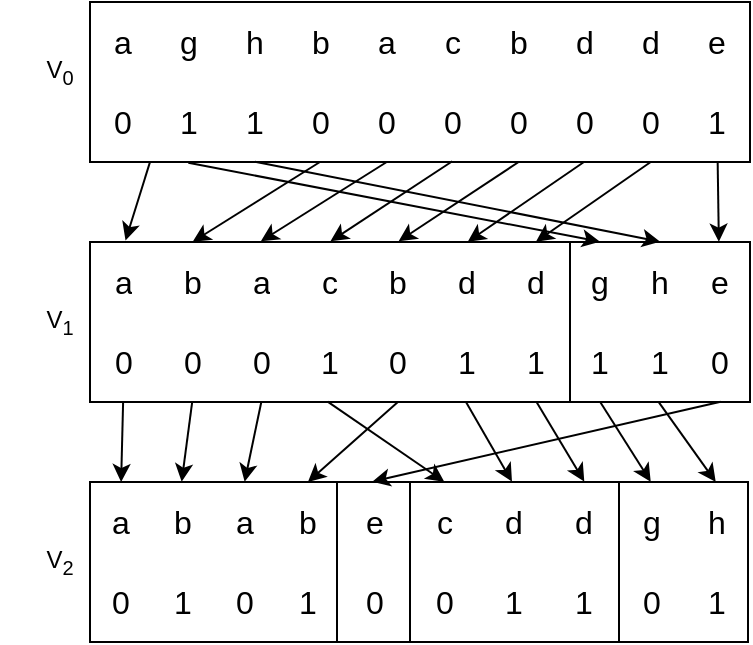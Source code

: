 <mxfile version="21.2.8" type="device">
  <diagram name="ページ1" id="nrv1bqdc4NLZLvuxsK9e">
    <mxGraphModel dx="819" dy="507" grid="1" gridSize="10" guides="1" tooltips="1" connect="1" arrows="1" fold="1" page="1" pageScale="1" pageWidth="850" pageHeight="1100" math="0" shadow="0">
      <root>
        <mxCell id="0" />
        <mxCell id="1" parent="0" />
        <mxCell id="pYLH6eYJPOA4iGg7mCTM-147" value="" style="shape=table;html=1;whiteSpace=wrap;startSize=0;container=1;collapsible=0;childLayout=tableLayout;columnLines=0;rowLines=0;fontSize=16;strokeColor=default;" parent="1" vertex="1">
          <mxGeometry x="120" y="40" width="330" height="80" as="geometry" />
        </mxCell>
        <mxCell id="pYLH6eYJPOA4iGg7mCTM-148" value="" style="shape=tableRow;horizontal=0;startSize=0;swimlaneHead=0;swimlaneBody=0;top=0;left=0;bottom=0;right=0;collapsible=0;dropTarget=0;fillColor=none;points=[[0,0.5],[1,0.5]];portConstraint=eastwest;fontSize=16;strokeColor=inherit;" parent="pYLH6eYJPOA4iGg7mCTM-147" vertex="1">
          <mxGeometry width="330" height="40" as="geometry" />
        </mxCell>
        <mxCell id="pYLH6eYJPOA4iGg7mCTM-149" value="a" style="shape=partialRectangle;html=1;whiteSpace=wrap;connectable=0;fillColor=none;top=0;left=0;bottom=0;right=0;overflow=hidden;fontSize=16;strokeColor=inherit;" parent="pYLH6eYJPOA4iGg7mCTM-148" vertex="1">
          <mxGeometry width="33" height="40" as="geometry">
            <mxRectangle width="33" height="40" as="alternateBounds" />
          </mxGeometry>
        </mxCell>
        <mxCell id="pYLH6eYJPOA4iGg7mCTM-150" value="g" style="shape=partialRectangle;html=1;whiteSpace=wrap;connectable=0;fillColor=none;top=0;left=0;bottom=0;right=0;overflow=hidden;fontSize=16;strokeColor=inherit;" parent="pYLH6eYJPOA4iGg7mCTM-148" vertex="1">
          <mxGeometry x="33" width="33" height="40" as="geometry">
            <mxRectangle width="33" height="40" as="alternateBounds" />
          </mxGeometry>
        </mxCell>
        <mxCell id="pYLH6eYJPOA4iGg7mCTM-151" value="h" style="shape=partialRectangle;html=1;whiteSpace=wrap;connectable=0;fillColor=none;top=0;left=0;bottom=0;right=0;overflow=hidden;fontSize=16;strokeColor=inherit;" parent="pYLH6eYJPOA4iGg7mCTM-148" vertex="1">
          <mxGeometry x="66" width="33" height="40" as="geometry">
            <mxRectangle width="33" height="40" as="alternateBounds" />
          </mxGeometry>
        </mxCell>
        <mxCell id="pYLH6eYJPOA4iGg7mCTM-160" value="b" style="shape=partialRectangle;html=1;whiteSpace=wrap;connectable=0;fillColor=none;top=0;left=0;bottom=0;right=0;overflow=hidden;fontSize=16;strokeColor=inherit;" parent="pYLH6eYJPOA4iGg7mCTM-148" vertex="1">
          <mxGeometry x="99" width="33" height="40" as="geometry">
            <mxRectangle width="33" height="40" as="alternateBounds" />
          </mxGeometry>
        </mxCell>
        <mxCell id="pYLH6eYJPOA4iGg7mCTM-162" value="a" style="shape=partialRectangle;html=1;whiteSpace=wrap;connectable=0;fillColor=none;top=0;left=0;bottom=0;right=0;overflow=hidden;fontSize=16;strokeColor=inherit;" parent="pYLH6eYJPOA4iGg7mCTM-148" vertex="1">
          <mxGeometry x="132" width="33" height="40" as="geometry">
            <mxRectangle width="33" height="40" as="alternateBounds" />
          </mxGeometry>
        </mxCell>
        <mxCell id="pYLH6eYJPOA4iGg7mCTM-164" value="c" style="shape=partialRectangle;html=1;whiteSpace=wrap;connectable=0;fillColor=none;top=0;left=0;bottom=0;right=0;overflow=hidden;fontSize=16;strokeColor=inherit;" parent="pYLH6eYJPOA4iGg7mCTM-148" vertex="1">
          <mxGeometry x="165" width="33" height="40" as="geometry">
            <mxRectangle width="33" height="40" as="alternateBounds" />
          </mxGeometry>
        </mxCell>
        <mxCell id="pYLH6eYJPOA4iGg7mCTM-166" value="b" style="shape=partialRectangle;html=1;whiteSpace=wrap;connectable=0;fillColor=none;top=0;left=0;bottom=0;right=0;overflow=hidden;fontSize=16;strokeColor=inherit;" parent="pYLH6eYJPOA4iGg7mCTM-148" vertex="1">
          <mxGeometry x="198" width="33" height="40" as="geometry">
            <mxRectangle width="33" height="40" as="alternateBounds" />
          </mxGeometry>
        </mxCell>
        <mxCell id="pYLH6eYJPOA4iGg7mCTM-168" value="d" style="shape=partialRectangle;html=1;whiteSpace=wrap;connectable=0;fillColor=none;top=0;left=0;bottom=0;right=0;overflow=hidden;fontSize=16;strokeColor=inherit;" parent="pYLH6eYJPOA4iGg7mCTM-148" vertex="1">
          <mxGeometry x="231" width="33" height="40" as="geometry">
            <mxRectangle width="33" height="40" as="alternateBounds" />
          </mxGeometry>
        </mxCell>
        <mxCell id="pYLH6eYJPOA4iGg7mCTM-170" value="d" style="shape=partialRectangle;html=1;whiteSpace=wrap;connectable=0;fillColor=none;top=0;left=0;bottom=0;right=0;overflow=hidden;fontSize=16;strokeColor=inherit;" parent="pYLH6eYJPOA4iGg7mCTM-148" vertex="1">
          <mxGeometry x="264" width="33" height="40" as="geometry">
            <mxRectangle width="33" height="40" as="alternateBounds" />
          </mxGeometry>
        </mxCell>
        <mxCell id="pYLH6eYJPOA4iGg7mCTM-172" value="e" style="shape=partialRectangle;html=1;whiteSpace=wrap;connectable=0;fillColor=none;top=0;left=0;bottom=0;right=0;overflow=hidden;fontSize=16;strokeColor=inherit;" parent="pYLH6eYJPOA4iGg7mCTM-148" vertex="1">
          <mxGeometry x="297" width="33" height="40" as="geometry">
            <mxRectangle width="33" height="40" as="alternateBounds" />
          </mxGeometry>
        </mxCell>
        <mxCell id="pYLH6eYJPOA4iGg7mCTM-152" value="" style="shape=tableRow;horizontal=0;startSize=0;swimlaneHead=0;swimlaneBody=0;top=0;left=0;bottom=0;right=0;collapsible=0;dropTarget=0;fillColor=none;points=[[0,0.5],[1,0.5]];portConstraint=eastwest;fontSize=16;strokeColor=inherit;" parent="pYLH6eYJPOA4iGg7mCTM-147" vertex="1">
          <mxGeometry y="40" width="330" height="40" as="geometry" />
        </mxCell>
        <mxCell id="pYLH6eYJPOA4iGg7mCTM-153" value="0" style="shape=partialRectangle;html=1;whiteSpace=wrap;connectable=0;fillColor=none;top=0;left=0;bottom=0;right=0;overflow=hidden;fontSize=16;strokeColor=inherit;" parent="pYLH6eYJPOA4iGg7mCTM-152" vertex="1">
          <mxGeometry width="33" height="40" as="geometry">
            <mxRectangle width="33" height="40" as="alternateBounds" />
          </mxGeometry>
        </mxCell>
        <mxCell id="pYLH6eYJPOA4iGg7mCTM-154" value="1" style="shape=partialRectangle;html=1;whiteSpace=wrap;connectable=0;fillColor=none;top=0;left=0;bottom=0;right=0;overflow=hidden;fontSize=16;strokeColor=inherit;" parent="pYLH6eYJPOA4iGg7mCTM-152" vertex="1">
          <mxGeometry x="33" width="33" height="40" as="geometry">
            <mxRectangle width="33" height="40" as="alternateBounds" />
          </mxGeometry>
        </mxCell>
        <mxCell id="pYLH6eYJPOA4iGg7mCTM-155" value="1" style="shape=partialRectangle;html=1;whiteSpace=wrap;connectable=0;fillColor=none;top=0;left=0;bottom=0;right=0;overflow=hidden;fontSize=16;strokeColor=inherit;" parent="pYLH6eYJPOA4iGg7mCTM-152" vertex="1">
          <mxGeometry x="66" width="33" height="40" as="geometry">
            <mxRectangle width="33" height="40" as="alternateBounds" />
          </mxGeometry>
        </mxCell>
        <mxCell id="pYLH6eYJPOA4iGg7mCTM-161" value="0" style="shape=partialRectangle;html=1;whiteSpace=wrap;connectable=0;fillColor=none;top=0;left=0;bottom=0;right=0;overflow=hidden;fontSize=16;strokeColor=inherit;" parent="pYLH6eYJPOA4iGg7mCTM-152" vertex="1">
          <mxGeometry x="99" width="33" height="40" as="geometry">
            <mxRectangle width="33" height="40" as="alternateBounds" />
          </mxGeometry>
        </mxCell>
        <mxCell id="pYLH6eYJPOA4iGg7mCTM-163" value="0" style="shape=partialRectangle;html=1;whiteSpace=wrap;connectable=0;fillColor=none;top=0;left=0;bottom=0;right=0;overflow=hidden;fontSize=16;strokeColor=inherit;" parent="pYLH6eYJPOA4iGg7mCTM-152" vertex="1">
          <mxGeometry x="132" width="33" height="40" as="geometry">
            <mxRectangle width="33" height="40" as="alternateBounds" />
          </mxGeometry>
        </mxCell>
        <mxCell id="pYLH6eYJPOA4iGg7mCTM-165" value="0" style="shape=partialRectangle;html=1;whiteSpace=wrap;connectable=0;fillColor=none;top=0;left=0;bottom=0;right=0;overflow=hidden;fontSize=16;strokeColor=inherit;" parent="pYLH6eYJPOA4iGg7mCTM-152" vertex="1">
          <mxGeometry x="165" width="33" height="40" as="geometry">
            <mxRectangle width="33" height="40" as="alternateBounds" />
          </mxGeometry>
        </mxCell>
        <mxCell id="pYLH6eYJPOA4iGg7mCTM-167" value="0" style="shape=partialRectangle;html=1;whiteSpace=wrap;connectable=0;fillColor=none;top=0;left=0;bottom=0;right=0;overflow=hidden;fontSize=16;strokeColor=inherit;" parent="pYLH6eYJPOA4iGg7mCTM-152" vertex="1">
          <mxGeometry x="198" width="33" height="40" as="geometry">
            <mxRectangle width="33" height="40" as="alternateBounds" />
          </mxGeometry>
        </mxCell>
        <mxCell id="pYLH6eYJPOA4iGg7mCTM-169" value="0" style="shape=partialRectangle;html=1;whiteSpace=wrap;connectable=0;fillColor=none;top=0;left=0;bottom=0;right=0;overflow=hidden;fontSize=16;strokeColor=inherit;" parent="pYLH6eYJPOA4iGg7mCTM-152" vertex="1">
          <mxGeometry x="231" width="33" height="40" as="geometry">
            <mxRectangle width="33" height="40" as="alternateBounds" />
          </mxGeometry>
        </mxCell>
        <mxCell id="pYLH6eYJPOA4iGg7mCTM-171" value="0" style="shape=partialRectangle;html=1;whiteSpace=wrap;connectable=0;fillColor=none;top=0;left=0;bottom=0;right=0;overflow=hidden;fontSize=16;strokeColor=inherit;" parent="pYLH6eYJPOA4iGg7mCTM-152" vertex="1">
          <mxGeometry x="264" width="33" height="40" as="geometry">
            <mxRectangle width="33" height="40" as="alternateBounds" />
          </mxGeometry>
        </mxCell>
        <mxCell id="pYLH6eYJPOA4iGg7mCTM-173" value="1" style="shape=partialRectangle;html=1;whiteSpace=wrap;connectable=0;fillColor=none;top=0;left=0;bottom=0;right=0;overflow=hidden;fontSize=16;strokeColor=inherit;" parent="pYLH6eYJPOA4iGg7mCTM-152" vertex="1">
          <mxGeometry x="297" width="33" height="40" as="geometry">
            <mxRectangle width="33" height="40" as="alternateBounds" />
          </mxGeometry>
        </mxCell>
        <mxCell id="pYLH6eYJPOA4iGg7mCTM-174" value="" style="shape=table;html=1;whiteSpace=wrap;startSize=0;container=1;collapsible=0;childLayout=tableLayout;columnLines=0;rowLines=0;fontSize=16;strokeColor=default;" parent="1" vertex="1">
          <mxGeometry x="120" y="160" width="240" height="80" as="geometry" />
        </mxCell>
        <mxCell id="pYLH6eYJPOA4iGg7mCTM-175" value="" style="shape=tableRow;horizontal=0;startSize=0;swimlaneHead=0;swimlaneBody=0;top=0;left=0;bottom=0;right=0;collapsible=0;dropTarget=0;fillColor=none;points=[[0,0.5],[1,0.5]];portConstraint=eastwest;fontSize=16;strokeColor=inherit;" parent="pYLH6eYJPOA4iGg7mCTM-174" vertex="1">
          <mxGeometry width="240" height="40" as="geometry" />
        </mxCell>
        <mxCell id="pYLH6eYJPOA4iGg7mCTM-176" value="a" style="shape=partialRectangle;html=1;whiteSpace=wrap;connectable=0;fillColor=none;top=0;left=0;bottom=0;right=0;overflow=hidden;fontSize=16;strokeColor=inherit;" parent="pYLH6eYJPOA4iGg7mCTM-175" vertex="1">
          <mxGeometry width="34" height="40" as="geometry">
            <mxRectangle width="34" height="40" as="alternateBounds" />
          </mxGeometry>
        </mxCell>
        <mxCell id="pYLH6eYJPOA4iGg7mCTM-177" value="b" style="shape=partialRectangle;html=1;whiteSpace=wrap;connectable=0;fillColor=none;top=0;left=0;bottom=0;right=0;overflow=hidden;fontSize=16;strokeColor=inherit;" parent="pYLH6eYJPOA4iGg7mCTM-175" vertex="1">
          <mxGeometry x="34" width="35" height="40" as="geometry">
            <mxRectangle width="35" height="40" as="alternateBounds" />
          </mxGeometry>
        </mxCell>
        <mxCell id="pYLH6eYJPOA4iGg7mCTM-178" value="a" style="shape=partialRectangle;html=1;whiteSpace=wrap;connectable=0;fillColor=none;top=0;left=0;bottom=0;right=0;overflow=hidden;fontSize=16;strokeColor=inherit;" parent="pYLH6eYJPOA4iGg7mCTM-175" vertex="1">
          <mxGeometry x="69" width="34" height="40" as="geometry">
            <mxRectangle width="34" height="40" as="alternateBounds" />
          </mxGeometry>
        </mxCell>
        <mxCell id="pYLH6eYJPOA4iGg7mCTM-187" value="c" style="shape=partialRectangle;html=1;whiteSpace=wrap;connectable=0;fillColor=none;top=0;left=0;bottom=0;right=0;overflow=hidden;fontSize=16;strokeColor=inherit;" parent="pYLH6eYJPOA4iGg7mCTM-175" vertex="1">
          <mxGeometry x="103" width="34" height="40" as="geometry">
            <mxRectangle width="34" height="40" as="alternateBounds" />
          </mxGeometry>
        </mxCell>
        <mxCell id="pYLH6eYJPOA4iGg7mCTM-189" value="b" style="shape=partialRectangle;html=1;whiteSpace=wrap;connectable=0;fillColor=none;top=0;left=0;bottom=0;right=0;overflow=hidden;fontSize=16;strokeColor=inherit;" parent="pYLH6eYJPOA4iGg7mCTM-175" vertex="1">
          <mxGeometry x="137" width="34" height="40" as="geometry">
            <mxRectangle width="34" height="40" as="alternateBounds" />
          </mxGeometry>
        </mxCell>
        <mxCell id="pYLH6eYJPOA4iGg7mCTM-191" value="d" style="shape=partialRectangle;html=1;whiteSpace=wrap;connectable=0;fillColor=none;top=0;left=0;bottom=0;right=0;overflow=hidden;fontSize=16;strokeColor=inherit;" parent="pYLH6eYJPOA4iGg7mCTM-175" vertex="1">
          <mxGeometry x="171" width="35" height="40" as="geometry">
            <mxRectangle width="35" height="40" as="alternateBounds" />
          </mxGeometry>
        </mxCell>
        <mxCell id="pYLH6eYJPOA4iGg7mCTM-193" value="d" style="shape=partialRectangle;html=1;whiteSpace=wrap;connectable=0;fillColor=none;top=0;left=0;bottom=0;right=0;overflow=hidden;fontSize=16;strokeColor=inherit;" parent="pYLH6eYJPOA4iGg7mCTM-175" vertex="1">
          <mxGeometry x="206" width="34" height="40" as="geometry">
            <mxRectangle width="34" height="40" as="alternateBounds" />
          </mxGeometry>
        </mxCell>
        <mxCell id="pYLH6eYJPOA4iGg7mCTM-179" value="" style="shape=tableRow;horizontal=0;startSize=0;swimlaneHead=0;swimlaneBody=0;top=0;left=0;bottom=0;right=0;collapsible=0;dropTarget=0;fillColor=none;points=[[0,0.5],[1,0.5]];portConstraint=eastwest;fontSize=16;strokeColor=inherit;" parent="pYLH6eYJPOA4iGg7mCTM-174" vertex="1">
          <mxGeometry y="40" width="240" height="40" as="geometry" />
        </mxCell>
        <mxCell id="pYLH6eYJPOA4iGg7mCTM-180" value="0" style="shape=partialRectangle;html=1;whiteSpace=wrap;connectable=0;fillColor=none;top=0;left=0;bottom=0;right=0;overflow=hidden;fontSize=16;strokeColor=inherit;" parent="pYLH6eYJPOA4iGg7mCTM-179" vertex="1">
          <mxGeometry width="34" height="40" as="geometry">
            <mxRectangle width="34" height="40" as="alternateBounds" />
          </mxGeometry>
        </mxCell>
        <mxCell id="pYLH6eYJPOA4iGg7mCTM-181" value="0" style="shape=partialRectangle;html=1;whiteSpace=wrap;connectable=0;fillColor=none;top=0;left=0;bottom=0;right=0;overflow=hidden;fontSize=16;strokeColor=inherit;" parent="pYLH6eYJPOA4iGg7mCTM-179" vertex="1">
          <mxGeometry x="34" width="35" height="40" as="geometry">
            <mxRectangle width="35" height="40" as="alternateBounds" />
          </mxGeometry>
        </mxCell>
        <mxCell id="pYLH6eYJPOA4iGg7mCTM-182" value="0" style="shape=partialRectangle;html=1;whiteSpace=wrap;connectable=0;fillColor=none;top=0;left=0;bottom=0;right=0;overflow=hidden;fontSize=16;strokeColor=inherit;" parent="pYLH6eYJPOA4iGg7mCTM-179" vertex="1">
          <mxGeometry x="69" width="34" height="40" as="geometry">
            <mxRectangle width="34" height="40" as="alternateBounds" />
          </mxGeometry>
        </mxCell>
        <mxCell id="pYLH6eYJPOA4iGg7mCTM-188" value="1" style="shape=partialRectangle;html=1;whiteSpace=wrap;connectable=0;fillColor=none;top=0;left=0;bottom=0;right=0;overflow=hidden;fontSize=16;strokeColor=inherit;" parent="pYLH6eYJPOA4iGg7mCTM-179" vertex="1">
          <mxGeometry x="103" width="34" height="40" as="geometry">
            <mxRectangle width="34" height="40" as="alternateBounds" />
          </mxGeometry>
        </mxCell>
        <mxCell id="pYLH6eYJPOA4iGg7mCTM-190" value="0" style="shape=partialRectangle;html=1;whiteSpace=wrap;connectable=0;fillColor=none;top=0;left=0;bottom=0;right=0;overflow=hidden;fontSize=16;strokeColor=inherit;" parent="pYLH6eYJPOA4iGg7mCTM-179" vertex="1">
          <mxGeometry x="137" width="34" height="40" as="geometry">
            <mxRectangle width="34" height="40" as="alternateBounds" />
          </mxGeometry>
        </mxCell>
        <mxCell id="pYLH6eYJPOA4iGg7mCTM-192" value="1" style="shape=partialRectangle;html=1;whiteSpace=wrap;connectable=0;fillColor=none;top=0;left=0;bottom=0;right=0;overflow=hidden;fontSize=16;strokeColor=inherit;" parent="pYLH6eYJPOA4iGg7mCTM-179" vertex="1">
          <mxGeometry x="171" width="35" height="40" as="geometry">
            <mxRectangle width="35" height="40" as="alternateBounds" />
          </mxGeometry>
        </mxCell>
        <mxCell id="pYLH6eYJPOA4iGg7mCTM-194" value="1" style="shape=partialRectangle;html=1;whiteSpace=wrap;connectable=0;fillColor=none;top=0;left=0;bottom=0;right=0;overflow=hidden;fontSize=16;strokeColor=inherit;" parent="pYLH6eYJPOA4iGg7mCTM-179" vertex="1">
          <mxGeometry x="206" width="34" height="40" as="geometry">
            <mxRectangle width="34" height="40" as="alternateBounds" />
          </mxGeometry>
        </mxCell>
        <mxCell id="pYLH6eYJPOA4iGg7mCTM-195" value="" style="shape=table;html=1;whiteSpace=wrap;startSize=0;container=1;collapsible=0;childLayout=tableLayout;columnLines=0;rowLines=0;fontSize=16;strokeColor=default;" parent="1" vertex="1">
          <mxGeometry x="360" y="160" width="90" height="80" as="geometry" />
        </mxCell>
        <mxCell id="pYLH6eYJPOA4iGg7mCTM-196" value="" style="shape=tableRow;horizontal=0;startSize=0;swimlaneHead=0;swimlaneBody=0;top=0;left=0;bottom=0;right=0;collapsible=0;dropTarget=0;fillColor=none;points=[[0,0.5],[1,0.5]];portConstraint=eastwest;fontSize=16;strokeColor=inherit;" parent="pYLH6eYJPOA4iGg7mCTM-195" vertex="1">
          <mxGeometry width="90" height="40" as="geometry" />
        </mxCell>
        <mxCell id="pYLH6eYJPOA4iGg7mCTM-197" value="g" style="shape=partialRectangle;html=1;whiteSpace=wrap;connectable=0;fillColor=none;top=0;left=0;bottom=0;right=0;overflow=hidden;fontSize=16;strokeColor=inherit;" parent="pYLH6eYJPOA4iGg7mCTM-196" vertex="1">
          <mxGeometry width="30" height="40" as="geometry">
            <mxRectangle width="30" height="40" as="alternateBounds" />
          </mxGeometry>
        </mxCell>
        <mxCell id="pYLH6eYJPOA4iGg7mCTM-198" value="h" style="shape=partialRectangle;html=1;whiteSpace=wrap;connectable=0;fillColor=none;top=0;left=0;bottom=0;right=0;overflow=hidden;fontSize=16;strokeColor=inherit;" parent="pYLH6eYJPOA4iGg7mCTM-196" vertex="1">
          <mxGeometry x="30" width="30" height="40" as="geometry">
            <mxRectangle width="30" height="40" as="alternateBounds" />
          </mxGeometry>
        </mxCell>
        <mxCell id="pYLH6eYJPOA4iGg7mCTM-199" value="e" style="shape=partialRectangle;html=1;whiteSpace=wrap;connectable=0;fillColor=none;top=0;left=0;bottom=0;right=0;overflow=hidden;fontSize=16;strokeColor=inherit;" parent="pYLH6eYJPOA4iGg7mCTM-196" vertex="1">
          <mxGeometry x="60" width="30" height="40" as="geometry">
            <mxRectangle width="30" height="40" as="alternateBounds" />
          </mxGeometry>
        </mxCell>
        <mxCell id="pYLH6eYJPOA4iGg7mCTM-200" value="" style="shape=tableRow;horizontal=0;startSize=0;swimlaneHead=0;swimlaneBody=0;top=0;left=0;bottom=0;right=0;collapsible=0;dropTarget=0;fillColor=none;points=[[0,0.5],[1,0.5]];portConstraint=eastwest;fontSize=16;strokeColor=inherit;" parent="pYLH6eYJPOA4iGg7mCTM-195" vertex="1">
          <mxGeometry y="40" width="90" height="40" as="geometry" />
        </mxCell>
        <mxCell id="pYLH6eYJPOA4iGg7mCTM-201" value="1" style="shape=partialRectangle;html=1;whiteSpace=wrap;connectable=0;fillColor=none;top=0;left=0;bottom=0;right=0;overflow=hidden;fontSize=16;strokeColor=inherit;" parent="pYLH6eYJPOA4iGg7mCTM-200" vertex="1">
          <mxGeometry width="30" height="40" as="geometry">
            <mxRectangle width="30" height="40" as="alternateBounds" />
          </mxGeometry>
        </mxCell>
        <mxCell id="pYLH6eYJPOA4iGg7mCTM-202" value="1" style="shape=partialRectangle;html=1;whiteSpace=wrap;connectable=0;fillColor=none;top=0;left=0;bottom=0;right=0;overflow=hidden;fontSize=16;strokeColor=inherit;" parent="pYLH6eYJPOA4iGg7mCTM-200" vertex="1">
          <mxGeometry x="30" width="30" height="40" as="geometry">
            <mxRectangle width="30" height="40" as="alternateBounds" />
          </mxGeometry>
        </mxCell>
        <mxCell id="pYLH6eYJPOA4iGg7mCTM-203" value="0" style="shape=partialRectangle;html=1;whiteSpace=wrap;connectable=0;fillColor=none;top=0;left=0;bottom=0;right=0;overflow=hidden;fontSize=16;strokeColor=inherit;" parent="pYLH6eYJPOA4iGg7mCTM-200" vertex="1">
          <mxGeometry x="60" width="30" height="40" as="geometry">
            <mxRectangle width="30" height="40" as="alternateBounds" />
          </mxGeometry>
        </mxCell>
        <mxCell id="pYLH6eYJPOA4iGg7mCTM-208" value="" style="shape=table;html=1;whiteSpace=wrap;startSize=0;container=1;collapsible=0;childLayout=tableLayout;columnLines=0;rowLines=0;fontSize=16;strokeColor=default;" parent="1" vertex="1">
          <mxGeometry x="120" y="280" width="124.5" height="80" as="geometry" />
        </mxCell>
        <mxCell id="pYLH6eYJPOA4iGg7mCTM-209" value="" style="shape=tableRow;horizontal=0;startSize=0;swimlaneHead=0;swimlaneBody=0;top=0;left=0;bottom=0;right=0;collapsible=0;dropTarget=0;fillColor=none;points=[[0,0.5],[1,0.5]];portConstraint=eastwest;fontSize=16;strokeColor=inherit;" parent="pYLH6eYJPOA4iGg7mCTM-208" vertex="1">
          <mxGeometry width="124.5" height="40" as="geometry" />
        </mxCell>
        <mxCell id="pYLH6eYJPOA4iGg7mCTM-210" value="a" style="shape=partialRectangle;html=1;whiteSpace=wrap;connectable=0;fillColor=none;top=0;left=0;bottom=0;right=0;overflow=hidden;fontSize=16;strokeColor=inherit;" parent="pYLH6eYJPOA4iGg7mCTM-209" vertex="1">
          <mxGeometry width="31" height="40" as="geometry">
            <mxRectangle width="31" height="40" as="alternateBounds" />
          </mxGeometry>
        </mxCell>
        <mxCell id="pYLH6eYJPOA4iGg7mCTM-211" value="b" style="shape=partialRectangle;html=1;whiteSpace=wrap;connectable=0;fillColor=none;top=0;left=0;bottom=0;right=0;overflow=hidden;fontSize=16;strokeColor=inherit;" parent="pYLH6eYJPOA4iGg7mCTM-209" vertex="1">
          <mxGeometry x="31" width="31" height="40" as="geometry">
            <mxRectangle width="31" height="40" as="alternateBounds" />
          </mxGeometry>
        </mxCell>
        <mxCell id="pYLH6eYJPOA4iGg7mCTM-212" value="a" style="shape=partialRectangle;html=1;whiteSpace=wrap;connectable=0;fillColor=none;top=0;left=0;bottom=0;right=0;overflow=hidden;fontSize=16;strokeColor=inherit;" parent="pYLH6eYJPOA4iGg7mCTM-209" vertex="1">
          <mxGeometry x="62" width="31" height="40" as="geometry">
            <mxRectangle width="31" height="40" as="alternateBounds" />
          </mxGeometry>
        </mxCell>
        <mxCell id="pYLH6eYJPOA4iGg7mCTM-221" value="b" style="shape=partialRectangle;html=1;whiteSpace=wrap;connectable=0;fillColor=none;top=0;left=0;bottom=0;right=0;overflow=hidden;fontSize=16;strokeColor=inherit;" parent="pYLH6eYJPOA4iGg7mCTM-209" vertex="1">
          <mxGeometry x="93" width="32" height="40" as="geometry">
            <mxRectangle width="32" height="40" as="alternateBounds" />
          </mxGeometry>
        </mxCell>
        <mxCell id="pYLH6eYJPOA4iGg7mCTM-213" value="" style="shape=tableRow;horizontal=0;startSize=0;swimlaneHead=0;swimlaneBody=0;top=0;left=0;bottom=0;right=0;collapsible=0;dropTarget=0;fillColor=none;points=[[0,0.5],[1,0.5]];portConstraint=eastwest;fontSize=16;strokeColor=inherit;" parent="pYLH6eYJPOA4iGg7mCTM-208" vertex="1">
          <mxGeometry y="40" width="124.5" height="40" as="geometry" />
        </mxCell>
        <mxCell id="pYLH6eYJPOA4iGg7mCTM-214" value="0" style="shape=partialRectangle;html=1;whiteSpace=wrap;connectable=0;fillColor=none;top=0;left=0;bottom=0;right=0;overflow=hidden;fontSize=16;strokeColor=inherit;" parent="pYLH6eYJPOA4iGg7mCTM-213" vertex="1">
          <mxGeometry width="31" height="40" as="geometry">
            <mxRectangle width="31" height="40" as="alternateBounds" />
          </mxGeometry>
        </mxCell>
        <mxCell id="pYLH6eYJPOA4iGg7mCTM-215" value="1" style="shape=partialRectangle;html=1;whiteSpace=wrap;connectable=0;fillColor=none;top=0;left=0;bottom=0;right=0;overflow=hidden;fontSize=16;strokeColor=inherit;" parent="pYLH6eYJPOA4iGg7mCTM-213" vertex="1">
          <mxGeometry x="31" width="31" height="40" as="geometry">
            <mxRectangle width="31" height="40" as="alternateBounds" />
          </mxGeometry>
        </mxCell>
        <mxCell id="pYLH6eYJPOA4iGg7mCTM-216" value="0" style="shape=partialRectangle;html=1;whiteSpace=wrap;connectable=0;fillColor=none;top=0;left=0;bottom=0;right=0;overflow=hidden;fontSize=16;strokeColor=inherit;" parent="pYLH6eYJPOA4iGg7mCTM-213" vertex="1">
          <mxGeometry x="62" width="31" height="40" as="geometry">
            <mxRectangle width="31" height="40" as="alternateBounds" />
          </mxGeometry>
        </mxCell>
        <mxCell id="pYLH6eYJPOA4iGg7mCTM-222" value="1" style="shape=partialRectangle;html=1;whiteSpace=wrap;connectable=0;fillColor=none;top=0;left=0;bottom=0;right=0;overflow=hidden;fontSize=16;strokeColor=inherit;" parent="pYLH6eYJPOA4iGg7mCTM-213" vertex="1">
          <mxGeometry x="93" width="32" height="40" as="geometry">
            <mxRectangle width="32" height="40" as="alternateBounds" />
          </mxGeometry>
        </mxCell>
        <mxCell id="pYLH6eYJPOA4iGg7mCTM-223" value="" style="shape=table;html=1;whiteSpace=wrap;startSize=0;container=1;collapsible=0;childLayout=tableLayout;columnLines=0;rowLines=0;fontSize=16;strokeColor=default;" parent="1" vertex="1">
          <mxGeometry x="280" y="280" width="104.5" height="80" as="geometry" />
        </mxCell>
        <mxCell id="pYLH6eYJPOA4iGg7mCTM-224" value="" style="shape=tableRow;horizontal=0;startSize=0;swimlaneHead=0;swimlaneBody=0;top=0;left=0;bottom=0;right=0;collapsible=0;dropTarget=0;fillColor=none;points=[[0,0.5],[1,0.5]];portConstraint=eastwest;fontSize=16;strokeColor=inherit;" parent="pYLH6eYJPOA4iGg7mCTM-223" vertex="1">
          <mxGeometry width="104.5" height="40" as="geometry" />
        </mxCell>
        <mxCell id="pYLH6eYJPOA4iGg7mCTM-225" value="c" style="shape=partialRectangle;html=1;whiteSpace=wrap;connectable=0;fillColor=none;top=0;left=0;bottom=0;right=0;overflow=hidden;fontSize=16;strokeColor=inherit;" parent="pYLH6eYJPOA4iGg7mCTM-224" vertex="1">
          <mxGeometry width="35" height="40" as="geometry">
            <mxRectangle width="35" height="40" as="alternateBounds" />
          </mxGeometry>
        </mxCell>
        <mxCell id="pYLH6eYJPOA4iGg7mCTM-226" value="d" style="shape=partialRectangle;html=1;whiteSpace=wrap;connectable=0;fillColor=none;top=0;left=0;bottom=0;right=0;overflow=hidden;fontSize=16;strokeColor=inherit;" parent="pYLH6eYJPOA4iGg7mCTM-224" vertex="1">
          <mxGeometry x="35" width="34" height="40" as="geometry">
            <mxRectangle width="34" height="40" as="alternateBounds" />
          </mxGeometry>
        </mxCell>
        <mxCell id="pYLH6eYJPOA4iGg7mCTM-227" value="d" style="shape=partialRectangle;html=1;whiteSpace=wrap;connectable=0;fillColor=none;top=0;left=0;bottom=0;right=0;overflow=hidden;fontSize=16;strokeColor=inherit;" parent="pYLH6eYJPOA4iGg7mCTM-224" vertex="1">
          <mxGeometry x="69" width="36" height="40" as="geometry">
            <mxRectangle width="36" height="40" as="alternateBounds" />
          </mxGeometry>
        </mxCell>
        <mxCell id="pYLH6eYJPOA4iGg7mCTM-228" value="" style="shape=tableRow;horizontal=0;startSize=0;swimlaneHead=0;swimlaneBody=0;top=0;left=0;bottom=0;right=0;collapsible=0;dropTarget=0;fillColor=none;points=[[0,0.5],[1,0.5]];portConstraint=eastwest;fontSize=16;strokeColor=inherit;" parent="pYLH6eYJPOA4iGg7mCTM-223" vertex="1">
          <mxGeometry y="40" width="104.5" height="40" as="geometry" />
        </mxCell>
        <mxCell id="pYLH6eYJPOA4iGg7mCTM-229" value="0" style="shape=partialRectangle;html=1;whiteSpace=wrap;connectable=0;fillColor=none;top=0;left=0;bottom=0;right=0;overflow=hidden;fontSize=16;strokeColor=inherit;" parent="pYLH6eYJPOA4iGg7mCTM-228" vertex="1">
          <mxGeometry width="35" height="40" as="geometry">
            <mxRectangle width="35" height="40" as="alternateBounds" />
          </mxGeometry>
        </mxCell>
        <mxCell id="pYLH6eYJPOA4iGg7mCTM-230" value="1" style="shape=partialRectangle;html=1;whiteSpace=wrap;connectable=0;fillColor=none;top=0;left=0;bottom=0;right=0;overflow=hidden;fontSize=16;strokeColor=inherit;" parent="pYLH6eYJPOA4iGg7mCTM-228" vertex="1">
          <mxGeometry x="35" width="34" height="40" as="geometry">
            <mxRectangle width="34" height="40" as="alternateBounds" />
          </mxGeometry>
        </mxCell>
        <mxCell id="pYLH6eYJPOA4iGg7mCTM-231" value="1" style="shape=partialRectangle;html=1;whiteSpace=wrap;connectable=0;fillColor=none;top=0;left=0;bottom=0;right=0;overflow=hidden;fontSize=16;strokeColor=inherit;" parent="pYLH6eYJPOA4iGg7mCTM-228" vertex="1">
          <mxGeometry x="69" width="36" height="40" as="geometry">
            <mxRectangle width="36" height="40" as="alternateBounds" />
          </mxGeometry>
        </mxCell>
        <mxCell id="pYLH6eYJPOA4iGg7mCTM-236" value="" style="shape=table;html=1;whiteSpace=wrap;startSize=0;container=1;collapsible=0;childLayout=tableLayout;columnLines=0;rowLines=0;fontSize=16;strokeColor=default;" parent="1" vertex="1">
          <mxGeometry x="384.5" y="280" width="64.5" height="80" as="geometry" />
        </mxCell>
        <mxCell id="pYLH6eYJPOA4iGg7mCTM-237" value="" style="shape=tableRow;horizontal=0;startSize=0;swimlaneHead=0;swimlaneBody=0;top=0;left=0;bottom=0;right=0;collapsible=0;dropTarget=0;fillColor=none;points=[[0,0.5],[1,0.5]];portConstraint=eastwest;fontSize=16;strokeColor=inherit;" parent="pYLH6eYJPOA4iGg7mCTM-236" vertex="1">
          <mxGeometry width="64.5" height="40" as="geometry" />
        </mxCell>
        <mxCell id="pYLH6eYJPOA4iGg7mCTM-238" value="g" style="shape=partialRectangle;html=1;whiteSpace=wrap;connectable=0;fillColor=none;top=0;left=0;bottom=0;right=0;overflow=hidden;fontSize=16;strokeColor=inherit;" parent="pYLH6eYJPOA4iGg7mCTM-237" vertex="1">
          <mxGeometry width="32" height="40" as="geometry">
            <mxRectangle width="32" height="40" as="alternateBounds" />
          </mxGeometry>
        </mxCell>
        <mxCell id="pYLH6eYJPOA4iGg7mCTM-239" value="h" style="shape=partialRectangle;html=1;whiteSpace=wrap;connectable=0;fillColor=none;top=0;left=0;bottom=0;right=0;overflow=hidden;fontSize=16;strokeColor=inherit;" parent="pYLH6eYJPOA4iGg7mCTM-237" vertex="1">
          <mxGeometry x="32" width="33" height="40" as="geometry">
            <mxRectangle width="33" height="40" as="alternateBounds" />
          </mxGeometry>
        </mxCell>
        <mxCell id="pYLH6eYJPOA4iGg7mCTM-241" value="" style="shape=tableRow;horizontal=0;startSize=0;swimlaneHead=0;swimlaneBody=0;top=0;left=0;bottom=0;right=0;collapsible=0;dropTarget=0;fillColor=none;points=[[0,0.5],[1,0.5]];portConstraint=eastwest;fontSize=16;strokeColor=inherit;" parent="pYLH6eYJPOA4iGg7mCTM-236" vertex="1">
          <mxGeometry y="40" width="64.5" height="40" as="geometry" />
        </mxCell>
        <mxCell id="pYLH6eYJPOA4iGg7mCTM-242" value="0" style="shape=partialRectangle;html=1;whiteSpace=wrap;connectable=0;fillColor=none;top=0;left=0;bottom=0;right=0;overflow=hidden;fontSize=16;strokeColor=inherit;" parent="pYLH6eYJPOA4iGg7mCTM-241" vertex="1">
          <mxGeometry width="32" height="40" as="geometry">
            <mxRectangle width="32" height="40" as="alternateBounds" />
          </mxGeometry>
        </mxCell>
        <mxCell id="pYLH6eYJPOA4iGg7mCTM-243" value="1" style="shape=partialRectangle;html=1;whiteSpace=wrap;connectable=0;fillColor=none;top=0;left=0;bottom=0;right=0;overflow=hidden;fontSize=16;strokeColor=inherit;" parent="pYLH6eYJPOA4iGg7mCTM-241" vertex="1">
          <mxGeometry x="32" width="33" height="40" as="geometry">
            <mxRectangle width="33" height="40" as="alternateBounds" />
          </mxGeometry>
        </mxCell>
        <mxCell id="pYLH6eYJPOA4iGg7mCTM-249" value="" style="shape=table;html=1;whiteSpace=wrap;startSize=0;container=1;collapsible=0;childLayout=tableLayout;columnLines=0;rowLines=0;fontSize=16;strokeColor=default;" parent="1" vertex="1">
          <mxGeometry x="243.5" y="280" width="36.5" height="80" as="geometry" />
        </mxCell>
        <mxCell id="pYLH6eYJPOA4iGg7mCTM-250" value="" style="shape=tableRow;horizontal=0;startSize=0;swimlaneHead=0;swimlaneBody=0;top=0;left=0;bottom=0;right=0;collapsible=0;dropTarget=0;fillColor=none;points=[[0,0.5],[1,0.5]];portConstraint=eastwest;fontSize=16;strokeColor=inherit;" parent="pYLH6eYJPOA4iGg7mCTM-249" vertex="1">
          <mxGeometry width="36.5" height="40" as="geometry" />
        </mxCell>
        <mxCell id="pYLH6eYJPOA4iGg7mCTM-251" value="e" style="shape=partialRectangle;html=1;whiteSpace=wrap;connectable=0;fillColor=none;top=0;left=0;bottom=0;right=0;overflow=hidden;fontSize=16;strokeColor=inherit;" parent="pYLH6eYJPOA4iGg7mCTM-250" vertex="1">
          <mxGeometry width="37" height="40" as="geometry">
            <mxRectangle width="37" height="40" as="alternateBounds" />
          </mxGeometry>
        </mxCell>
        <mxCell id="pYLH6eYJPOA4iGg7mCTM-254" value="" style="shape=tableRow;horizontal=0;startSize=0;swimlaneHead=0;swimlaneBody=0;top=0;left=0;bottom=0;right=0;collapsible=0;dropTarget=0;fillColor=none;points=[[0,0.5],[1,0.5]];portConstraint=eastwest;fontSize=16;strokeColor=inherit;" parent="pYLH6eYJPOA4iGg7mCTM-249" vertex="1">
          <mxGeometry y="40" width="36.5" height="40" as="geometry" />
        </mxCell>
        <mxCell id="pYLH6eYJPOA4iGg7mCTM-255" value="0" style="shape=partialRectangle;html=1;whiteSpace=wrap;connectable=0;fillColor=none;top=0;left=0;bottom=0;right=0;overflow=hidden;fontSize=16;strokeColor=inherit;" parent="pYLH6eYJPOA4iGg7mCTM-254" vertex="1">
          <mxGeometry width="37" height="40" as="geometry">
            <mxRectangle width="37" height="40" as="alternateBounds" />
          </mxGeometry>
        </mxCell>
        <mxCell id="pYLH6eYJPOA4iGg7mCTM-262" value="" style="endArrow=classic;html=1;rounded=0;entryX=0.074;entryY=-0.02;entryDx=0;entryDy=0;entryPerimeter=0;" parent="1" target="pYLH6eYJPOA4iGg7mCTM-175" edge="1">
          <mxGeometry width="50" height="50" relative="1" as="geometry">
            <mxPoint x="150" y="120" as="sourcePoint" />
            <mxPoint x="80" y="80" as="targetPoint" />
          </mxGeometry>
        </mxCell>
        <mxCell id="pYLH6eYJPOA4iGg7mCTM-263" value="" style="endArrow=classic;html=1;rounded=0;exitX=0.349;exitY=0.997;exitDx=0;exitDy=0;exitPerimeter=0;entryX=0.214;entryY=-0.003;entryDx=0;entryDy=0;entryPerimeter=0;" parent="1" source="pYLH6eYJPOA4iGg7mCTM-152" target="pYLH6eYJPOA4iGg7mCTM-175" edge="1">
          <mxGeometry width="50" height="50" relative="1" as="geometry">
            <mxPoint x="190" y="180" as="sourcePoint" />
            <mxPoint x="240" y="130" as="targetPoint" />
          </mxGeometry>
        </mxCell>
        <mxCell id="pYLH6eYJPOA4iGg7mCTM-264" value="" style="endArrow=classic;html=1;rounded=0;entryX=0.356;entryY=-0.009;entryDx=0;entryDy=0;entryPerimeter=0;exitX=0.449;exitY=1.003;exitDx=0;exitDy=0;exitPerimeter=0;" parent="1" source="pYLH6eYJPOA4iGg7mCTM-152" target="pYLH6eYJPOA4iGg7mCTM-175" edge="1">
          <mxGeometry width="50" height="50" relative="1" as="geometry">
            <mxPoint x="310" y="170" as="sourcePoint" />
            <mxPoint x="330" y="130" as="targetPoint" />
          </mxGeometry>
        </mxCell>
        <mxCell id="pYLH6eYJPOA4iGg7mCTM-265" value="" style="endArrow=classic;html=1;rounded=0;exitX=0.549;exitY=0.991;exitDx=0;exitDy=0;exitPerimeter=0;entryX=0.501;entryY=-0.009;entryDx=0;entryDy=0;entryPerimeter=0;" parent="1" source="pYLH6eYJPOA4iGg7mCTM-152" target="pYLH6eYJPOA4iGg7mCTM-175" edge="1">
          <mxGeometry width="50" height="50" relative="1" as="geometry">
            <mxPoint x="380" y="180" as="sourcePoint" />
            <mxPoint x="430" y="130" as="targetPoint" />
          </mxGeometry>
        </mxCell>
        <mxCell id="pYLH6eYJPOA4iGg7mCTM-266" value="" style="endArrow=classic;html=1;rounded=0;exitX=0.65;exitY=0.997;exitDx=0;exitDy=0;exitPerimeter=0;entryX=0.643;entryY=-0.009;entryDx=0;entryDy=0;entryPerimeter=0;" parent="1" source="pYLH6eYJPOA4iGg7mCTM-152" target="pYLH6eYJPOA4iGg7mCTM-175" edge="1">
          <mxGeometry width="50" height="50" relative="1" as="geometry">
            <mxPoint x="430" y="170" as="sourcePoint" />
            <mxPoint x="480" y="120" as="targetPoint" />
          </mxGeometry>
        </mxCell>
        <mxCell id="pYLH6eYJPOA4iGg7mCTM-267" value="" style="endArrow=classic;html=1;rounded=0;exitX=0.749;exitY=0.997;exitDx=0;exitDy=0;exitPerimeter=0;entryX=0.787;entryY=-0.003;entryDx=0;entryDy=0;entryPerimeter=0;" parent="1" source="pYLH6eYJPOA4iGg7mCTM-152" target="pYLH6eYJPOA4iGg7mCTM-175" edge="1">
          <mxGeometry width="50" height="50" relative="1" as="geometry">
            <mxPoint x="490" y="190" as="sourcePoint" />
            <mxPoint x="540" y="140" as="targetPoint" />
          </mxGeometry>
        </mxCell>
        <mxCell id="pYLH6eYJPOA4iGg7mCTM-268" value="" style="endArrow=classic;html=1;rounded=0;entryX=0.929;entryY=-0.003;entryDx=0;entryDy=0;entryPerimeter=0;exitX=0.849;exitY=1.003;exitDx=0;exitDy=0;exitPerimeter=0;" parent="1" source="pYLH6eYJPOA4iGg7mCTM-152" target="pYLH6eYJPOA4iGg7mCTM-175" edge="1">
          <mxGeometry width="50" height="50" relative="1" as="geometry">
            <mxPoint x="540" y="180" as="sourcePoint" />
            <mxPoint x="590" y="130" as="targetPoint" />
          </mxGeometry>
        </mxCell>
        <mxCell id="pYLH6eYJPOA4iGg7mCTM-269" value="" style="endArrow=classic;html=1;rounded=0;entryX=0.167;entryY=-0.004;entryDx=0;entryDy=0;entryPerimeter=0;exitX=0.149;exitY=1.01;exitDx=0;exitDy=0;exitPerimeter=0;" parent="1" source="pYLH6eYJPOA4iGg7mCTM-152" target="pYLH6eYJPOA4iGg7mCTM-196" edge="1">
          <mxGeometry width="50" height="50" relative="1" as="geometry">
            <mxPoint x="510" y="200" as="sourcePoint" />
            <mxPoint x="560" y="150" as="targetPoint" />
          </mxGeometry>
        </mxCell>
        <mxCell id="pYLH6eYJPOA4iGg7mCTM-270" value="" style="endArrow=classic;html=1;rounded=0;exitX=0.25;exitY=0.996;exitDx=0;exitDy=0;exitPerimeter=0;entryX=0.501;entryY=-0.004;entryDx=0;entryDy=0;entryPerimeter=0;" parent="1" source="pYLH6eYJPOA4iGg7mCTM-152" target="pYLH6eYJPOA4iGg7mCTM-196" edge="1">
          <mxGeometry width="50" height="50" relative="1" as="geometry">
            <mxPoint x="620" y="190" as="sourcePoint" />
            <mxPoint x="650" y="140" as="targetPoint" />
          </mxGeometry>
        </mxCell>
        <mxCell id="pYLH6eYJPOA4iGg7mCTM-271" value="" style="endArrow=classic;html=1;rounded=0;entryX=0.827;entryY=-0.004;entryDx=0;entryDy=0;entryPerimeter=0;exitX=0.951;exitY=0.996;exitDx=0;exitDy=0;exitPerimeter=0;" parent="1" source="pYLH6eYJPOA4iGg7mCTM-152" target="pYLH6eYJPOA4iGg7mCTM-196" edge="1">
          <mxGeometry width="50" height="50" relative="1" as="geometry">
            <mxPoint x="770" y="120" as="sourcePoint" />
            <mxPoint x="820" y="70" as="targetPoint" />
          </mxGeometry>
        </mxCell>
        <mxCell id="pYLH6eYJPOA4iGg7mCTM-272" value="" style="endArrow=classic;html=1;rounded=0;exitX=0.069;exitY=0.996;exitDx=0;exitDy=0;exitPerimeter=0;entryX=0.125;entryY=0;entryDx=0;entryDy=0;entryPerimeter=0;" parent="1" source="pYLH6eYJPOA4iGg7mCTM-179" target="pYLH6eYJPOA4iGg7mCTM-209" edge="1">
          <mxGeometry width="50" height="50" relative="1" as="geometry">
            <mxPoint x="10" y="300" as="sourcePoint" />
            <mxPoint x="60" y="250" as="targetPoint" />
          </mxGeometry>
        </mxCell>
        <mxCell id="pYLH6eYJPOA4iGg7mCTM-273" value="" style="endArrow=classic;html=1;rounded=0;entryX=0.368;entryY=-0.004;entryDx=0;entryDy=0;entryPerimeter=0;exitX=0.213;exitY=0.996;exitDx=0;exitDy=0;exitPerimeter=0;" parent="1" source="pYLH6eYJPOA4iGg7mCTM-179" target="pYLH6eYJPOA4iGg7mCTM-209" edge="1">
          <mxGeometry width="50" height="50" relative="1" as="geometry">
            <mxPoint x="170" y="250" as="sourcePoint" />
            <mxPoint x="180" y="250" as="targetPoint" />
          </mxGeometry>
        </mxCell>
        <mxCell id="pYLH6eYJPOA4iGg7mCTM-274" value="" style="endArrow=classic;html=1;rounded=0;entryX=0.621;entryY=-0.004;entryDx=0;entryDy=0;entryPerimeter=0;exitX=0.357;exitY=0.996;exitDx=0;exitDy=0;exitPerimeter=0;" parent="1" source="pYLH6eYJPOA4iGg7mCTM-179" target="pYLH6eYJPOA4iGg7mCTM-209" edge="1">
          <mxGeometry width="50" height="50" relative="1" as="geometry">
            <mxPoint x="240" y="310" as="sourcePoint" />
            <mxPoint x="290" y="260" as="targetPoint" />
          </mxGeometry>
        </mxCell>
        <mxCell id="pYLH6eYJPOA4iGg7mCTM-275" value="" style="endArrow=classic;html=1;rounded=0;entryX=0.875;entryY=0;entryDx=0;entryDy=0;entryPerimeter=0;exitX=0.642;exitY=0.996;exitDx=0;exitDy=0;exitPerimeter=0;" parent="1" source="pYLH6eYJPOA4iGg7mCTM-179" target="pYLH6eYJPOA4iGg7mCTM-209" edge="1">
          <mxGeometry width="50" height="50" relative="1" as="geometry">
            <mxPoint x="230" y="300" as="sourcePoint" />
            <mxPoint x="280" y="250" as="targetPoint" />
          </mxGeometry>
        </mxCell>
        <mxCell id="pYLH6eYJPOA4iGg7mCTM-276" value="" style="endArrow=classic;html=1;rounded=0;entryX=0.164;entryY=-0.004;entryDx=0;entryDy=0;entryPerimeter=0;exitX=0.495;exitY=0.996;exitDx=0;exitDy=0;exitPerimeter=0;" parent="1" source="pYLH6eYJPOA4iGg7mCTM-179" target="pYLH6eYJPOA4iGg7mCTM-224" edge="1">
          <mxGeometry width="50" height="50" relative="1" as="geometry">
            <mxPoint x="330" y="300" as="sourcePoint" />
            <mxPoint x="380" y="250" as="targetPoint" />
          </mxGeometry>
        </mxCell>
        <mxCell id="pYLH6eYJPOA4iGg7mCTM-277" value="" style="endArrow=classic;html=1;rounded=0;entryX=0.488;entryY=-0.004;entryDx=0;entryDy=0;entryPerimeter=0;exitX=0.783;exitY=0.996;exitDx=0;exitDy=0;exitPerimeter=0;" parent="1" source="pYLH6eYJPOA4iGg7mCTM-179" target="pYLH6eYJPOA4iGg7mCTM-224" edge="1">
          <mxGeometry width="50" height="50" relative="1" as="geometry">
            <mxPoint x="320" y="300" as="sourcePoint" />
            <mxPoint x="370" y="250" as="targetPoint" />
          </mxGeometry>
        </mxCell>
        <mxCell id="pYLH6eYJPOA4iGg7mCTM-278" value="" style="endArrow=classic;html=1;rounded=0;entryX=0.834;entryY=-0.004;entryDx=0;entryDy=0;entryPerimeter=0;exitX=0.93;exitY=0.996;exitDx=0;exitDy=0;exitPerimeter=0;" parent="1" source="pYLH6eYJPOA4iGg7mCTM-179" target="pYLH6eYJPOA4iGg7mCTM-224" edge="1">
          <mxGeometry width="50" height="50" relative="1" as="geometry">
            <mxPoint x="440" y="300" as="sourcePoint" />
            <mxPoint x="490" y="250" as="targetPoint" />
          </mxGeometry>
        </mxCell>
        <mxCell id="pYLH6eYJPOA4iGg7mCTM-279" value="" style="endArrow=classic;html=1;rounded=0;entryX=0.482;entryY=-0.004;entryDx=0;entryDy=0;entryPerimeter=0;exitX=0.837;exitY=0.996;exitDx=0;exitDy=0;exitPerimeter=0;" parent="1" source="pYLH6eYJPOA4iGg7mCTM-200" target="pYLH6eYJPOA4iGg7mCTM-250" edge="1">
          <mxGeometry width="50" height="50" relative="1" as="geometry">
            <mxPoint x="520" y="310" as="sourcePoint" />
            <mxPoint x="570" y="260" as="targetPoint" />
          </mxGeometry>
        </mxCell>
        <mxCell id="pYLH6eYJPOA4iGg7mCTM-280" value="" style="endArrow=classic;html=1;rounded=0;entryX=0.246;entryY=-0.004;entryDx=0;entryDy=0;entryPerimeter=0;exitX=0.167;exitY=0.996;exitDx=0;exitDy=0;exitPerimeter=0;" parent="1" source="pYLH6eYJPOA4iGg7mCTM-200" target="pYLH6eYJPOA4iGg7mCTM-237" edge="1">
          <mxGeometry width="50" height="50" relative="1" as="geometry">
            <mxPoint x="550" y="300" as="sourcePoint" />
            <mxPoint x="600" y="250" as="targetPoint" />
          </mxGeometry>
        </mxCell>
        <mxCell id="pYLH6eYJPOA4iGg7mCTM-281" value="" style="endArrow=classic;html=1;rounded=0;entryX=0.75;entryY=0;entryDx=0;entryDy=0;entryPerimeter=0;exitX=0.491;exitY=0.996;exitDx=0;exitDy=0;exitPerimeter=0;" parent="1" source="pYLH6eYJPOA4iGg7mCTM-200" target="pYLH6eYJPOA4iGg7mCTM-237" edge="1">
          <mxGeometry width="50" height="50" relative="1" as="geometry">
            <mxPoint x="780" y="280" as="sourcePoint" />
            <mxPoint x="830" y="230" as="targetPoint" />
          </mxGeometry>
        </mxCell>
        <mxCell id="SCtB_ceD7Bm3oGoG8Cck-2" value="V&lt;sub&gt;0&lt;/sub&gt;" style="text;html=1;strokeColor=none;fillColor=none;align=center;verticalAlign=middle;whiteSpace=wrap;rounded=0;" parent="1" vertex="1">
          <mxGeometry x="90" y="60" width="30" height="30" as="geometry" />
        </mxCell>
        <mxCell id="SCtB_ceD7Bm3oGoG8Cck-5" value="V&lt;sub&gt;1&lt;/sub&gt;" style="text;html=1;strokeColor=none;fillColor=none;align=center;verticalAlign=middle;whiteSpace=wrap;rounded=0;" parent="1" vertex="1">
          <mxGeometry x="75" y="185" width="60" height="30" as="geometry" />
        </mxCell>
        <mxCell id="F1D8vjwM8myzONQqYwWr-1" value="V&lt;sub&gt;2&lt;/sub&gt;" style="text;html=1;strokeColor=none;fillColor=none;align=center;verticalAlign=middle;whiteSpace=wrap;rounded=0;" vertex="1" parent="1">
          <mxGeometry x="75" y="305" width="60" height="30" as="geometry" />
        </mxCell>
      </root>
    </mxGraphModel>
  </diagram>
</mxfile>
